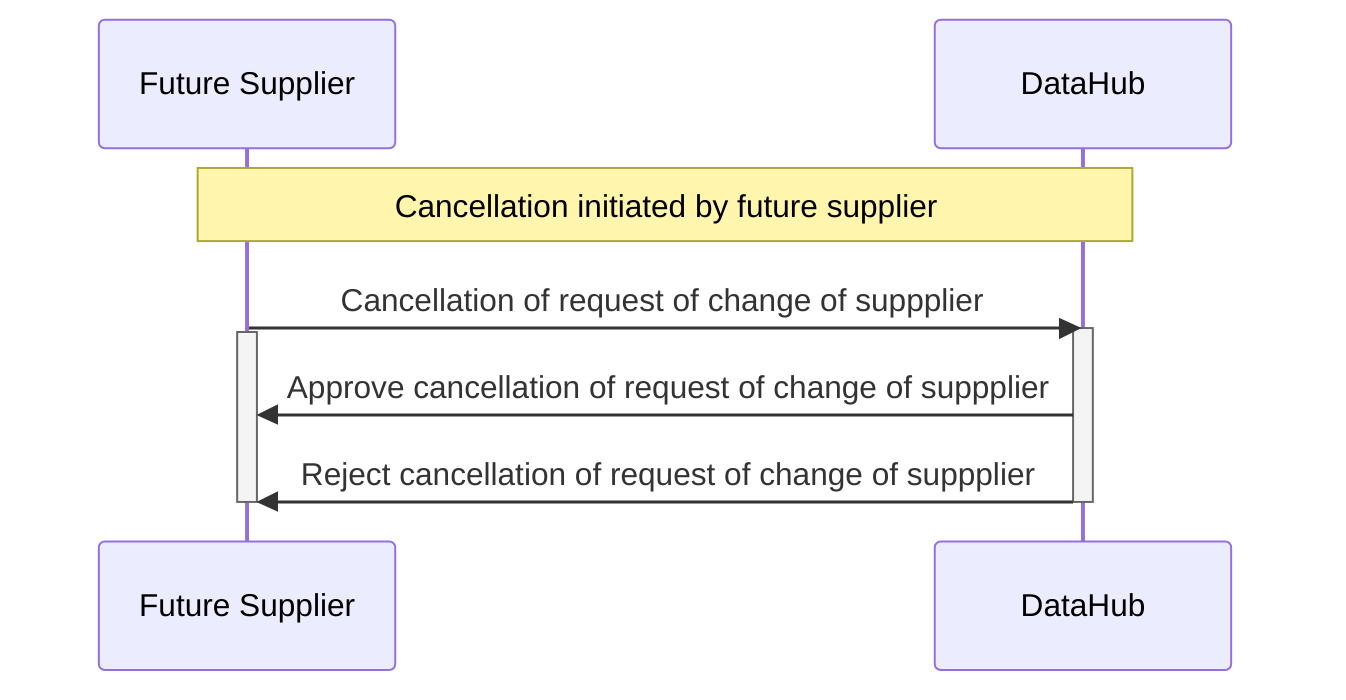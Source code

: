 sequenceDiagram
    Note over Future Supplier, DataHub: Cancellation initiated by future supplier
    participant Future Supplier
    participant DataHub
    Future Supplier->>DataHub: Cancellation of request of change of suppplier
    activate DataHub
    activate Future Supplier
    DataHub->>Future Supplier: Approve cancellation of request of change of suppplier
    DataHub->>Future Supplier: Reject cancellation of request of change of suppplier
    deactivate DataHub
    deactivate Future Supplier